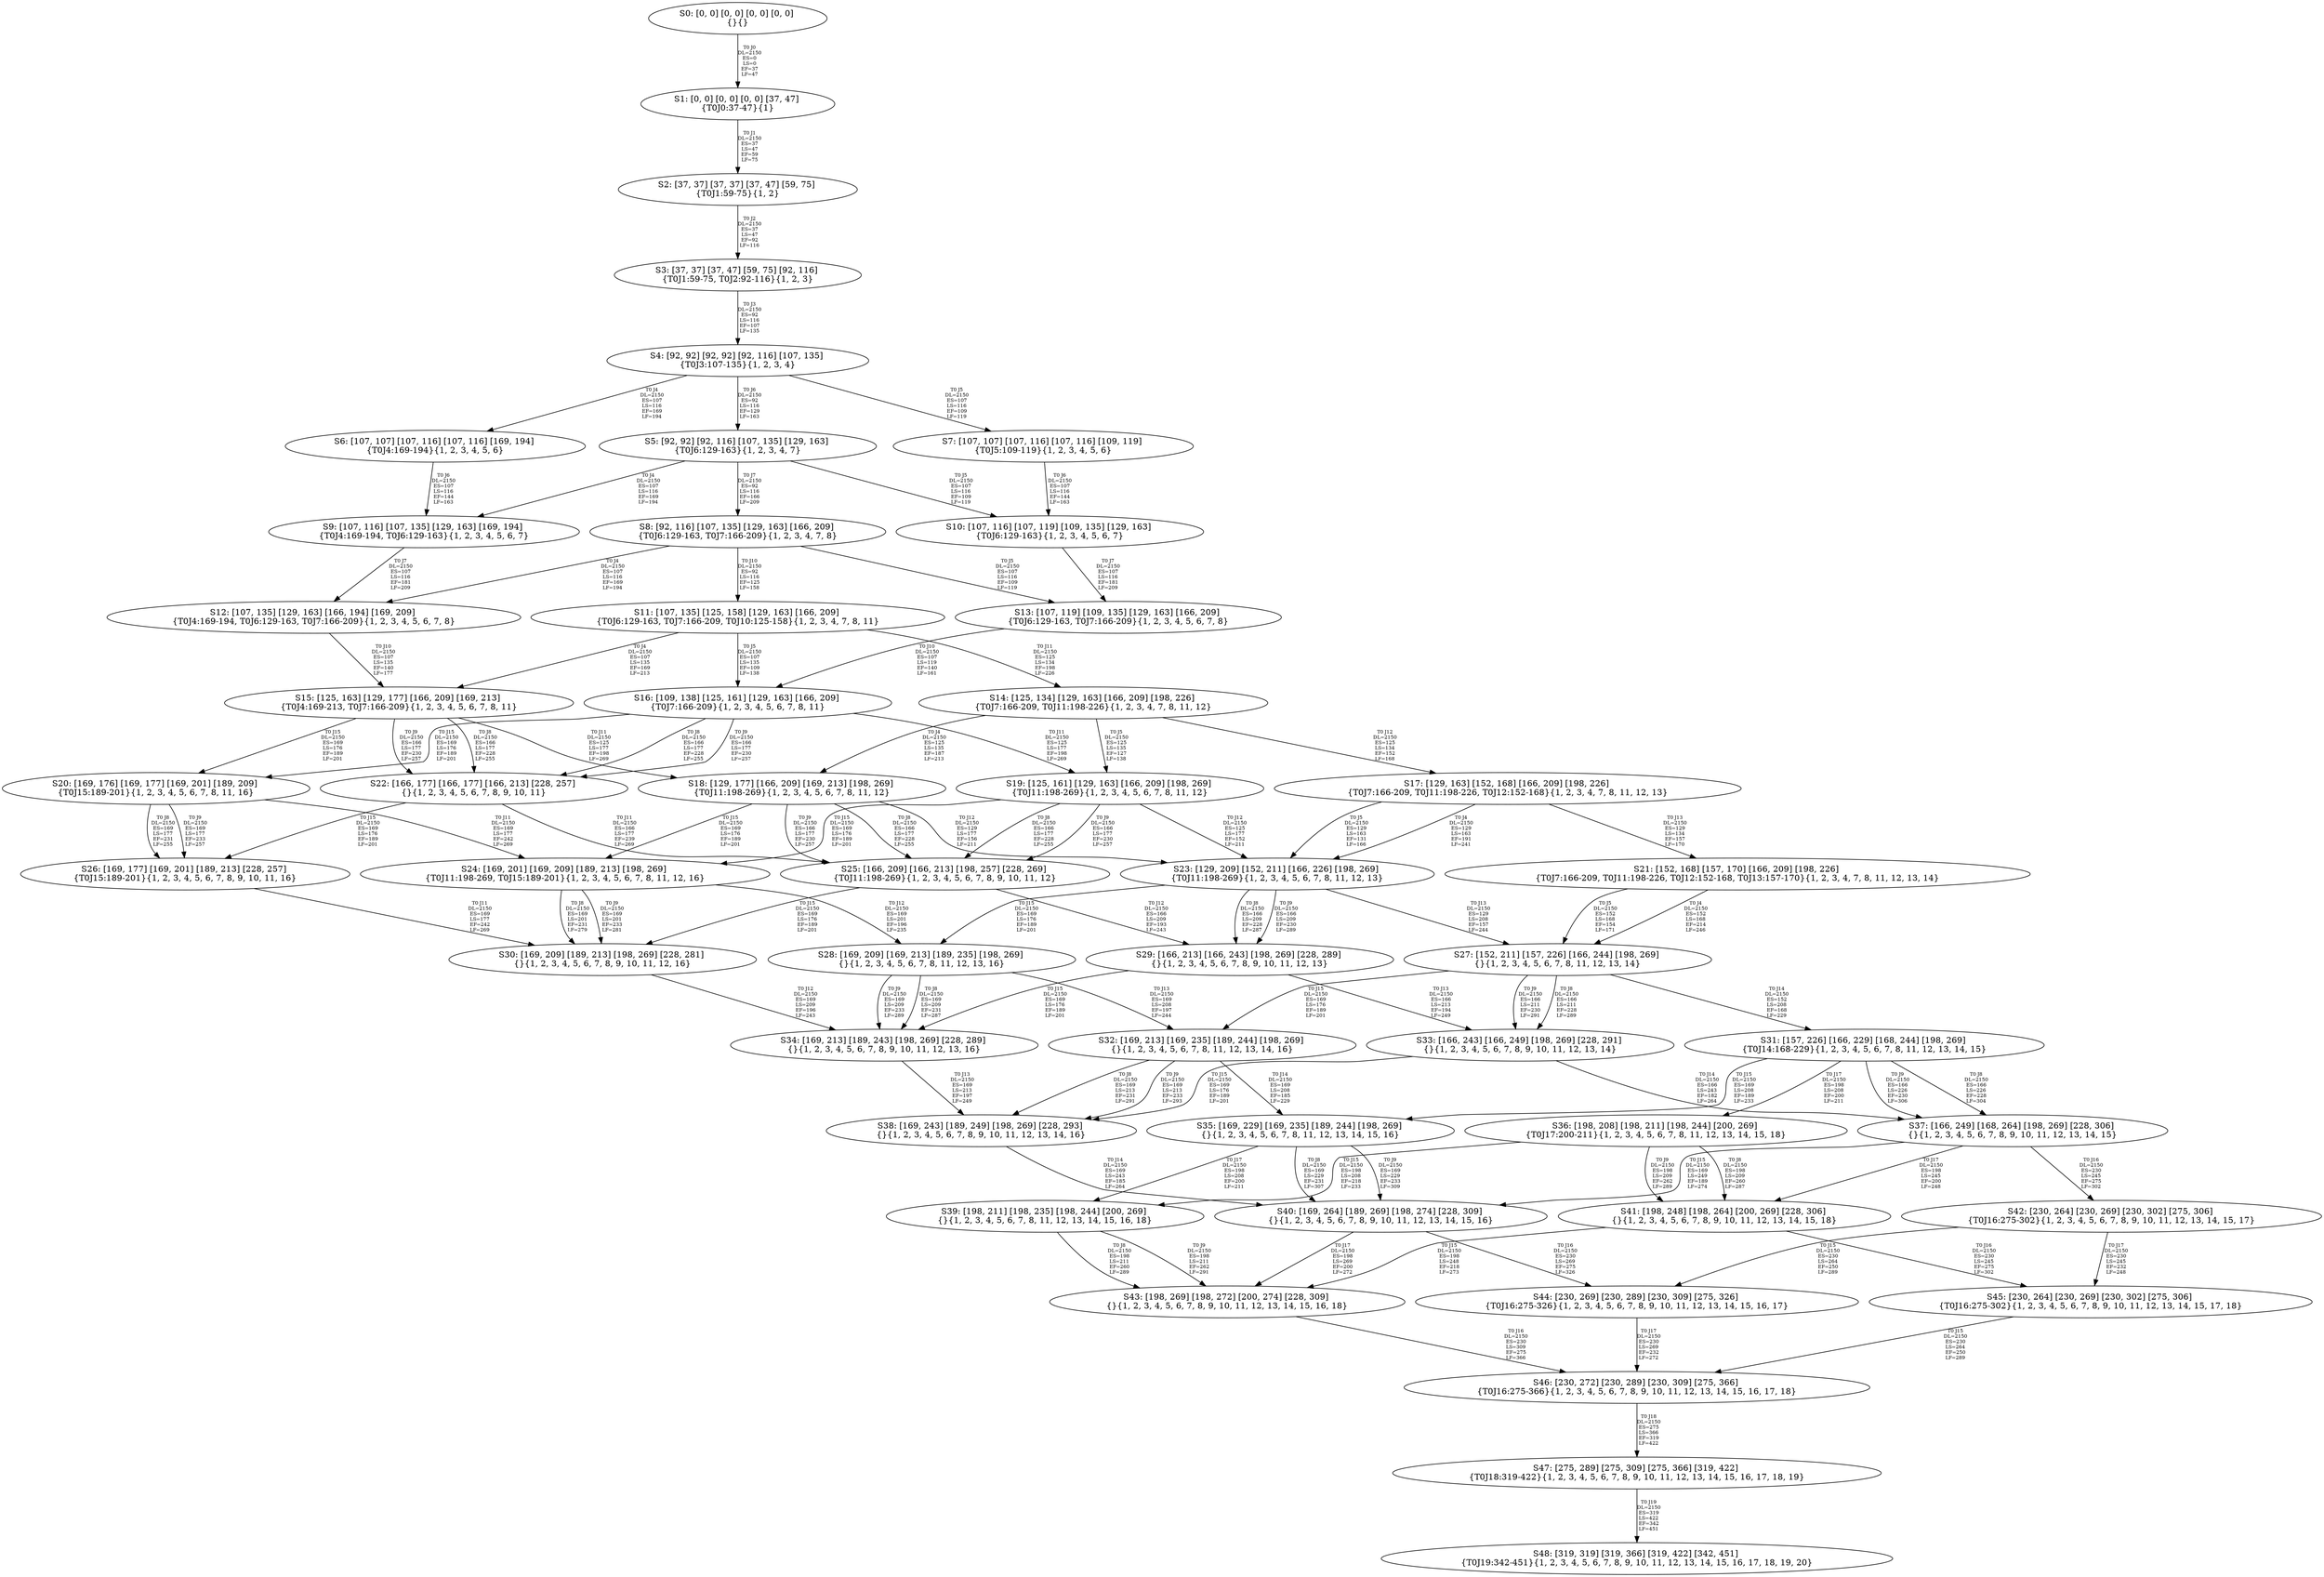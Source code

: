digraph {
	S0[label="S0: [0, 0] [0, 0] [0, 0] [0, 0] \n{}{}"];
	S1[label="S1: [0, 0] [0, 0] [0, 0] [37, 47] \n{T0J0:37-47}{1}"];
	S2[label="S2: [37, 37] [37, 37] [37, 47] [59, 75] \n{T0J1:59-75}{1, 2}"];
	S3[label="S3: [37, 37] [37, 47] [59, 75] [92, 116] \n{T0J1:59-75, T0J2:92-116}{1, 2, 3}"];
	S4[label="S4: [92, 92] [92, 92] [92, 116] [107, 135] \n{T0J3:107-135}{1, 2, 3, 4}"];
	S5[label="S5: [92, 92] [92, 116] [107, 135] [129, 163] \n{T0J6:129-163}{1, 2, 3, 4, 7}"];
	S6[label="S6: [107, 107] [107, 116] [107, 116] [169, 194] \n{T0J4:169-194}{1, 2, 3, 4, 5, 6}"];
	S7[label="S7: [107, 107] [107, 116] [107, 116] [109, 119] \n{T0J5:109-119}{1, 2, 3, 4, 5, 6}"];
	S8[label="S8: [92, 116] [107, 135] [129, 163] [166, 209] \n{T0J6:129-163, T0J7:166-209}{1, 2, 3, 4, 7, 8}"];
	S9[label="S9: [107, 116] [107, 135] [129, 163] [169, 194] \n{T0J4:169-194, T0J6:129-163}{1, 2, 3, 4, 5, 6, 7}"];
	S10[label="S10: [107, 116] [107, 119] [109, 135] [129, 163] \n{T0J6:129-163}{1, 2, 3, 4, 5, 6, 7}"];
	S11[label="S11: [107, 135] [125, 158] [129, 163] [166, 209] \n{T0J6:129-163, T0J7:166-209, T0J10:125-158}{1, 2, 3, 4, 7, 8, 11}"];
	S12[label="S12: [107, 135] [129, 163] [166, 194] [169, 209] \n{T0J4:169-194, T0J6:129-163, T0J7:166-209}{1, 2, 3, 4, 5, 6, 7, 8}"];
	S13[label="S13: [107, 119] [109, 135] [129, 163] [166, 209] \n{T0J6:129-163, T0J7:166-209}{1, 2, 3, 4, 5, 6, 7, 8}"];
	S14[label="S14: [125, 134] [129, 163] [166, 209] [198, 226] \n{T0J7:166-209, T0J11:198-226}{1, 2, 3, 4, 7, 8, 11, 12}"];
	S15[label="S15: [125, 163] [129, 177] [166, 209] [169, 213] \n{T0J4:169-213, T0J7:166-209}{1, 2, 3, 4, 5, 6, 7, 8, 11}"];
	S16[label="S16: [109, 138] [125, 161] [129, 163] [166, 209] \n{T0J7:166-209}{1, 2, 3, 4, 5, 6, 7, 8, 11}"];
	S17[label="S17: [129, 163] [152, 168] [166, 209] [198, 226] \n{T0J7:166-209, T0J11:198-226, T0J12:152-168}{1, 2, 3, 4, 7, 8, 11, 12, 13}"];
	S18[label="S18: [129, 177] [166, 209] [169, 213] [198, 269] \n{T0J11:198-269}{1, 2, 3, 4, 5, 6, 7, 8, 11, 12}"];
	S19[label="S19: [125, 161] [129, 163] [166, 209] [198, 269] \n{T0J11:198-269}{1, 2, 3, 4, 5, 6, 7, 8, 11, 12}"];
	S20[label="S20: [169, 176] [169, 177] [169, 201] [189, 209] \n{T0J15:189-201}{1, 2, 3, 4, 5, 6, 7, 8, 11, 16}"];
	S21[label="S21: [152, 168] [157, 170] [166, 209] [198, 226] \n{T0J7:166-209, T0J11:198-226, T0J12:152-168, T0J13:157-170}{1, 2, 3, 4, 7, 8, 11, 12, 13, 14}"];
	S22[label="S22: [166, 177] [166, 177] [166, 213] [228, 257] \n{}{1, 2, 3, 4, 5, 6, 7, 8, 9, 10, 11}"];
	S23[label="S23: [129, 209] [152, 211] [166, 226] [198, 269] \n{T0J11:198-269}{1, 2, 3, 4, 5, 6, 7, 8, 11, 12, 13}"];
	S24[label="S24: [169, 201] [169, 209] [189, 213] [198, 269] \n{T0J11:198-269, T0J15:189-201}{1, 2, 3, 4, 5, 6, 7, 8, 11, 12, 16}"];
	S25[label="S25: [166, 209] [166, 213] [198, 257] [228, 269] \n{T0J11:198-269}{1, 2, 3, 4, 5, 6, 7, 8, 9, 10, 11, 12}"];
	S26[label="S26: [169, 177] [169, 201] [189, 213] [228, 257] \n{T0J15:189-201}{1, 2, 3, 4, 5, 6, 7, 8, 9, 10, 11, 16}"];
	S27[label="S27: [152, 211] [157, 226] [166, 244] [198, 269] \n{}{1, 2, 3, 4, 5, 6, 7, 8, 11, 12, 13, 14}"];
	S28[label="S28: [169, 209] [169, 213] [189, 235] [198, 269] \n{}{1, 2, 3, 4, 5, 6, 7, 8, 11, 12, 13, 16}"];
	S29[label="S29: [166, 213] [166, 243] [198, 269] [228, 289] \n{}{1, 2, 3, 4, 5, 6, 7, 8, 9, 10, 11, 12, 13}"];
	S30[label="S30: [169, 209] [189, 213] [198, 269] [228, 281] \n{}{1, 2, 3, 4, 5, 6, 7, 8, 9, 10, 11, 12, 16}"];
	S31[label="S31: [157, 226] [166, 229] [168, 244] [198, 269] \n{T0J14:168-229}{1, 2, 3, 4, 5, 6, 7, 8, 11, 12, 13, 14, 15}"];
	S32[label="S32: [169, 213] [169, 235] [189, 244] [198, 269] \n{}{1, 2, 3, 4, 5, 6, 7, 8, 11, 12, 13, 14, 16}"];
	S33[label="S33: [166, 243] [166, 249] [198, 269] [228, 291] \n{}{1, 2, 3, 4, 5, 6, 7, 8, 9, 10, 11, 12, 13, 14}"];
	S34[label="S34: [169, 213] [189, 243] [198, 269] [228, 289] \n{}{1, 2, 3, 4, 5, 6, 7, 8, 9, 10, 11, 12, 13, 16}"];
	S35[label="S35: [169, 229] [169, 235] [189, 244] [198, 269] \n{}{1, 2, 3, 4, 5, 6, 7, 8, 11, 12, 13, 14, 15, 16}"];
	S36[label="S36: [198, 208] [198, 211] [198, 244] [200, 269] \n{T0J17:200-211}{1, 2, 3, 4, 5, 6, 7, 8, 11, 12, 13, 14, 15, 18}"];
	S37[label="S37: [166, 249] [168, 264] [198, 269] [228, 306] \n{}{1, 2, 3, 4, 5, 6, 7, 8, 9, 10, 11, 12, 13, 14, 15}"];
	S38[label="S38: [169, 243] [189, 249] [198, 269] [228, 293] \n{}{1, 2, 3, 4, 5, 6, 7, 8, 9, 10, 11, 12, 13, 14, 16}"];
	S39[label="S39: [198, 211] [198, 235] [198, 244] [200, 269] \n{}{1, 2, 3, 4, 5, 6, 7, 8, 11, 12, 13, 14, 15, 16, 18}"];
	S40[label="S40: [169, 264] [189, 269] [198, 274] [228, 309] \n{}{1, 2, 3, 4, 5, 6, 7, 8, 9, 10, 11, 12, 13, 14, 15, 16}"];
	S41[label="S41: [198, 248] [198, 264] [200, 269] [228, 306] \n{}{1, 2, 3, 4, 5, 6, 7, 8, 9, 10, 11, 12, 13, 14, 15, 18}"];
	S42[label="S42: [230, 264] [230, 269] [230, 302] [275, 306] \n{T0J16:275-302}{1, 2, 3, 4, 5, 6, 7, 8, 9, 10, 11, 12, 13, 14, 15, 17}"];
	S43[label="S43: [198, 269] [198, 272] [200, 274] [228, 309] \n{}{1, 2, 3, 4, 5, 6, 7, 8, 9, 10, 11, 12, 13, 14, 15, 16, 18}"];
	S44[label="S44: [230, 269] [230, 289] [230, 309] [275, 326] \n{T0J16:275-326}{1, 2, 3, 4, 5, 6, 7, 8, 9, 10, 11, 12, 13, 14, 15, 16, 17}"];
	S45[label="S45: [230, 264] [230, 269] [230, 302] [275, 306] \n{T0J16:275-302}{1, 2, 3, 4, 5, 6, 7, 8, 9, 10, 11, 12, 13, 14, 15, 17, 18}"];
	S46[label="S46: [230, 272] [230, 289] [230, 309] [275, 366] \n{T0J16:275-366}{1, 2, 3, 4, 5, 6, 7, 8, 9, 10, 11, 12, 13, 14, 15, 16, 17, 18}"];
	S47[label="S47: [275, 289] [275, 309] [275, 366] [319, 422] \n{T0J18:319-422}{1, 2, 3, 4, 5, 6, 7, 8, 9, 10, 11, 12, 13, 14, 15, 16, 17, 18, 19}"];
	S48[label="S48: [319, 319] [319, 366] [319, 422] [342, 451] \n{T0J19:342-451}{1, 2, 3, 4, 5, 6, 7, 8, 9, 10, 11, 12, 13, 14, 15, 16, 17, 18, 19, 20}"];
	S0 -> S1[label="T0 J0\nDL=2150\nES=0\nLS=0\nEF=37\nLF=47",fontsize=8];
	S1 -> S2[label="T0 J1\nDL=2150\nES=37\nLS=47\nEF=59\nLF=75",fontsize=8];
	S2 -> S3[label="T0 J2\nDL=2150\nES=37\nLS=47\nEF=92\nLF=116",fontsize=8];
	S3 -> S4[label="T0 J3\nDL=2150\nES=92\nLS=116\nEF=107\nLF=135",fontsize=8];
	S4 -> S6[label="T0 J4\nDL=2150\nES=107\nLS=116\nEF=169\nLF=194",fontsize=8];
	S4 -> S7[label="T0 J5\nDL=2150\nES=107\nLS=116\nEF=109\nLF=119",fontsize=8];
	S4 -> S5[label="T0 J6\nDL=2150\nES=92\nLS=116\nEF=129\nLF=163",fontsize=8];
	S5 -> S9[label="T0 J4\nDL=2150\nES=107\nLS=116\nEF=169\nLF=194",fontsize=8];
	S5 -> S10[label="T0 J5\nDL=2150\nES=107\nLS=116\nEF=109\nLF=119",fontsize=8];
	S5 -> S8[label="T0 J7\nDL=2150\nES=92\nLS=116\nEF=166\nLF=209",fontsize=8];
	S6 -> S9[label="T0 J6\nDL=2150\nES=107\nLS=116\nEF=144\nLF=163",fontsize=8];
	S7 -> S10[label="T0 J6\nDL=2150\nES=107\nLS=116\nEF=144\nLF=163",fontsize=8];
	S8 -> S12[label="T0 J4\nDL=2150\nES=107\nLS=116\nEF=169\nLF=194",fontsize=8];
	S8 -> S13[label="T0 J5\nDL=2150\nES=107\nLS=116\nEF=109\nLF=119",fontsize=8];
	S8 -> S11[label="T0 J10\nDL=2150\nES=92\nLS=116\nEF=125\nLF=158",fontsize=8];
	S9 -> S12[label="T0 J7\nDL=2150\nES=107\nLS=116\nEF=181\nLF=209",fontsize=8];
	S10 -> S13[label="T0 J7\nDL=2150\nES=107\nLS=116\nEF=181\nLF=209",fontsize=8];
	S11 -> S15[label="T0 J4\nDL=2150\nES=107\nLS=135\nEF=169\nLF=213",fontsize=8];
	S11 -> S16[label="T0 J5\nDL=2150\nES=107\nLS=135\nEF=109\nLF=138",fontsize=8];
	S11 -> S14[label="T0 J11\nDL=2150\nES=125\nLS=134\nEF=198\nLF=226",fontsize=8];
	S12 -> S15[label="T0 J10\nDL=2150\nES=107\nLS=135\nEF=140\nLF=177",fontsize=8];
	S13 -> S16[label="T0 J10\nDL=2150\nES=107\nLS=119\nEF=140\nLF=161",fontsize=8];
	S14 -> S18[label="T0 J4\nDL=2150\nES=125\nLS=135\nEF=187\nLF=213",fontsize=8];
	S14 -> S19[label="T0 J5\nDL=2150\nES=125\nLS=135\nEF=127\nLF=138",fontsize=8];
	S14 -> S17[label="T0 J12\nDL=2150\nES=125\nLS=134\nEF=152\nLF=168",fontsize=8];
	S15 -> S22[label="T0 J8\nDL=2150\nES=166\nLS=177\nEF=228\nLF=255",fontsize=8];
	S15 -> S22[label="T0 J9\nDL=2150\nES=166\nLS=177\nEF=230\nLF=257",fontsize=8];
	S15 -> S18[label="T0 J11\nDL=2150\nES=125\nLS=177\nEF=198\nLF=269",fontsize=8];
	S15 -> S20[label="T0 J15\nDL=2150\nES=169\nLS=176\nEF=189\nLF=201",fontsize=8];
	S16 -> S22[label="T0 J8\nDL=2150\nES=166\nLS=177\nEF=228\nLF=255",fontsize=8];
	S16 -> S22[label="T0 J9\nDL=2150\nES=166\nLS=177\nEF=230\nLF=257",fontsize=8];
	S16 -> S19[label="T0 J11\nDL=2150\nES=125\nLS=177\nEF=198\nLF=269",fontsize=8];
	S16 -> S20[label="T0 J15\nDL=2150\nES=169\nLS=176\nEF=189\nLF=201",fontsize=8];
	S17 -> S23[label="T0 J4\nDL=2150\nES=129\nLS=163\nEF=191\nLF=241",fontsize=8];
	S17 -> S23[label="T0 J5\nDL=2150\nES=129\nLS=163\nEF=131\nLF=166",fontsize=8];
	S17 -> S21[label="T0 J13\nDL=2150\nES=129\nLS=134\nEF=157\nLF=170",fontsize=8];
	S18 -> S25[label="T0 J8\nDL=2150\nES=166\nLS=177\nEF=228\nLF=255",fontsize=8];
	S18 -> S25[label="T0 J9\nDL=2150\nES=166\nLS=177\nEF=230\nLF=257",fontsize=8];
	S18 -> S23[label="T0 J12\nDL=2150\nES=129\nLS=177\nEF=156\nLF=211",fontsize=8];
	S18 -> S24[label="T0 J15\nDL=2150\nES=169\nLS=176\nEF=189\nLF=201",fontsize=8];
	S19 -> S25[label="T0 J8\nDL=2150\nES=166\nLS=177\nEF=228\nLF=255",fontsize=8];
	S19 -> S25[label="T0 J9\nDL=2150\nES=166\nLS=177\nEF=230\nLF=257",fontsize=8];
	S19 -> S23[label="T0 J12\nDL=2150\nES=125\nLS=177\nEF=152\nLF=211",fontsize=8];
	S19 -> S24[label="T0 J15\nDL=2150\nES=169\nLS=176\nEF=189\nLF=201",fontsize=8];
	S20 -> S26[label="T0 J8\nDL=2150\nES=169\nLS=177\nEF=231\nLF=255",fontsize=8];
	S20 -> S26[label="T0 J9\nDL=2150\nES=169\nLS=177\nEF=233\nLF=257",fontsize=8];
	S20 -> S24[label="T0 J11\nDL=2150\nES=169\nLS=177\nEF=242\nLF=269",fontsize=8];
	S21 -> S27[label="T0 J4\nDL=2150\nES=152\nLS=168\nEF=214\nLF=246",fontsize=8];
	S21 -> S27[label="T0 J5\nDL=2150\nES=152\nLS=168\nEF=154\nLF=171",fontsize=8];
	S22 -> S25[label="T0 J11\nDL=2150\nES=166\nLS=177\nEF=239\nLF=269",fontsize=8];
	S22 -> S26[label="T0 J15\nDL=2150\nES=169\nLS=176\nEF=189\nLF=201",fontsize=8];
	S23 -> S29[label="T0 J8\nDL=2150\nES=166\nLS=209\nEF=228\nLF=287",fontsize=8];
	S23 -> S29[label="T0 J9\nDL=2150\nES=166\nLS=209\nEF=230\nLF=289",fontsize=8];
	S23 -> S27[label="T0 J13\nDL=2150\nES=129\nLS=208\nEF=157\nLF=244",fontsize=8];
	S23 -> S28[label="T0 J15\nDL=2150\nES=169\nLS=176\nEF=189\nLF=201",fontsize=8];
	S24 -> S30[label="T0 J8\nDL=2150\nES=169\nLS=201\nEF=231\nLF=279",fontsize=8];
	S24 -> S30[label="T0 J9\nDL=2150\nES=169\nLS=201\nEF=233\nLF=281",fontsize=8];
	S24 -> S28[label="T0 J12\nDL=2150\nES=169\nLS=201\nEF=196\nLF=235",fontsize=8];
	S25 -> S29[label="T0 J12\nDL=2150\nES=166\nLS=209\nEF=193\nLF=243",fontsize=8];
	S25 -> S30[label="T0 J15\nDL=2150\nES=169\nLS=176\nEF=189\nLF=201",fontsize=8];
	S26 -> S30[label="T0 J11\nDL=2150\nES=169\nLS=177\nEF=242\nLF=269",fontsize=8];
	S27 -> S33[label="T0 J8\nDL=2150\nES=166\nLS=211\nEF=228\nLF=289",fontsize=8];
	S27 -> S33[label="T0 J9\nDL=2150\nES=166\nLS=211\nEF=230\nLF=291",fontsize=8];
	S27 -> S31[label="T0 J14\nDL=2150\nES=152\nLS=208\nEF=168\nLF=229",fontsize=8];
	S27 -> S32[label="T0 J15\nDL=2150\nES=169\nLS=176\nEF=189\nLF=201",fontsize=8];
	S28 -> S34[label="T0 J8\nDL=2150\nES=169\nLS=209\nEF=231\nLF=287",fontsize=8];
	S28 -> S34[label="T0 J9\nDL=2150\nES=169\nLS=209\nEF=233\nLF=289",fontsize=8];
	S28 -> S32[label="T0 J13\nDL=2150\nES=169\nLS=208\nEF=197\nLF=244",fontsize=8];
	S29 -> S33[label="T0 J13\nDL=2150\nES=166\nLS=213\nEF=194\nLF=249",fontsize=8];
	S29 -> S34[label="T0 J15\nDL=2150\nES=169\nLS=176\nEF=189\nLF=201",fontsize=8];
	S30 -> S34[label="T0 J12\nDL=2150\nES=169\nLS=209\nEF=196\nLF=243",fontsize=8];
	S31 -> S37[label="T0 J8\nDL=2150\nES=166\nLS=226\nEF=228\nLF=304",fontsize=8];
	S31 -> S37[label="T0 J9\nDL=2150\nES=166\nLS=226\nEF=230\nLF=306",fontsize=8];
	S31 -> S35[label="T0 J15\nDL=2150\nES=169\nLS=208\nEF=189\nLF=233",fontsize=8];
	S31 -> S36[label="T0 J17\nDL=2150\nES=198\nLS=208\nEF=200\nLF=211",fontsize=8];
	S32 -> S38[label="T0 J8\nDL=2150\nES=169\nLS=213\nEF=231\nLF=291",fontsize=8];
	S32 -> S38[label="T0 J9\nDL=2150\nES=169\nLS=213\nEF=233\nLF=293",fontsize=8];
	S32 -> S35[label="T0 J14\nDL=2150\nES=169\nLS=208\nEF=185\nLF=229",fontsize=8];
	S33 -> S37[label="T0 J14\nDL=2150\nES=166\nLS=243\nEF=182\nLF=264",fontsize=8];
	S33 -> S38[label="T0 J15\nDL=2150\nES=169\nLS=176\nEF=189\nLF=201",fontsize=8];
	S34 -> S38[label="T0 J13\nDL=2150\nES=169\nLS=213\nEF=197\nLF=249",fontsize=8];
	S35 -> S40[label="T0 J8\nDL=2150\nES=169\nLS=229\nEF=231\nLF=307",fontsize=8];
	S35 -> S40[label="T0 J9\nDL=2150\nES=169\nLS=229\nEF=233\nLF=309",fontsize=8];
	S35 -> S39[label="T0 J17\nDL=2150\nES=198\nLS=208\nEF=200\nLF=211",fontsize=8];
	S36 -> S41[label="T0 J8\nDL=2150\nES=198\nLS=209\nEF=260\nLF=287",fontsize=8];
	S36 -> S41[label="T0 J9\nDL=2150\nES=198\nLS=209\nEF=262\nLF=289",fontsize=8];
	S36 -> S39[label="T0 J15\nDL=2150\nES=198\nLS=208\nEF=218\nLF=233",fontsize=8];
	S37 -> S40[label="T0 J15\nDL=2150\nES=169\nLS=249\nEF=189\nLF=274",fontsize=8];
	S37 -> S42[label="T0 J16\nDL=2150\nES=230\nLS=245\nEF=275\nLF=302",fontsize=8];
	S37 -> S41[label="T0 J17\nDL=2150\nES=198\nLS=245\nEF=200\nLF=248",fontsize=8];
	S38 -> S40[label="T0 J14\nDL=2150\nES=169\nLS=243\nEF=185\nLF=264",fontsize=8];
	S39 -> S43[label="T0 J8\nDL=2150\nES=198\nLS=211\nEF=260\nLF=289",fontsize=8];
	S39 -> S43[label="T0 J9\nDL=2150\nES=198\nLS=211\nEF=262\nLF=291",fontsize=8];
	S40 -> S44[label="T0 J16\nDL=2150\nES=230\nLS=269\nEF=275\nLF=326",fontsize=8];
	S40 -> S43[label="T0 J17\nDL=2150\nES=198\nLS=269\nEF=200\nLF=272",fontsize=8];
	S41 -> S43[label="T0 J15\nDL=2150\nES=198\nLS=248\nEF=218\nLF=273",fontsize=8];
	S41 -> S45[label="T0 J16\nDL=2150\nES=230\nLS=245\nEF=275\nLF=302",fontsize=8];
	S42 -> S44[label="T0 J15\nDL=2150\nES=230\nLS=264\nEF=250\nLF=289",fontsize=8];
	S42 -> S45[label="T0 J17\nDL=2150\nES=230\nLS=245\nEF=232\nLF=248",fontsize=8];
	S43 -> S46[label="T0 J16\nDL=2150\nES=230\nLS=309\nEF=275\nLF=366",fontsize=8];
	S44 -> S46[label="T0 J17\nDL=2150\nES=230\nLS=269\nEF=232\nLF=272",fontsize=8];
	S45 -> S46[label="T0 J15\nDL=2150\nES=230\nLS=264\nEF=250\nLF=289",fontsize=8];
	S46 -> S47[label="T0 J18\nDL=2150\nES=275\nLS=366\nEF=319\nLF=422",fontsize=8];
	S47 -> S48[label="T0 J19\nDL=2150\nES=319\nLS=422\nEF=342\nLF=451",fontsize=8];
}
